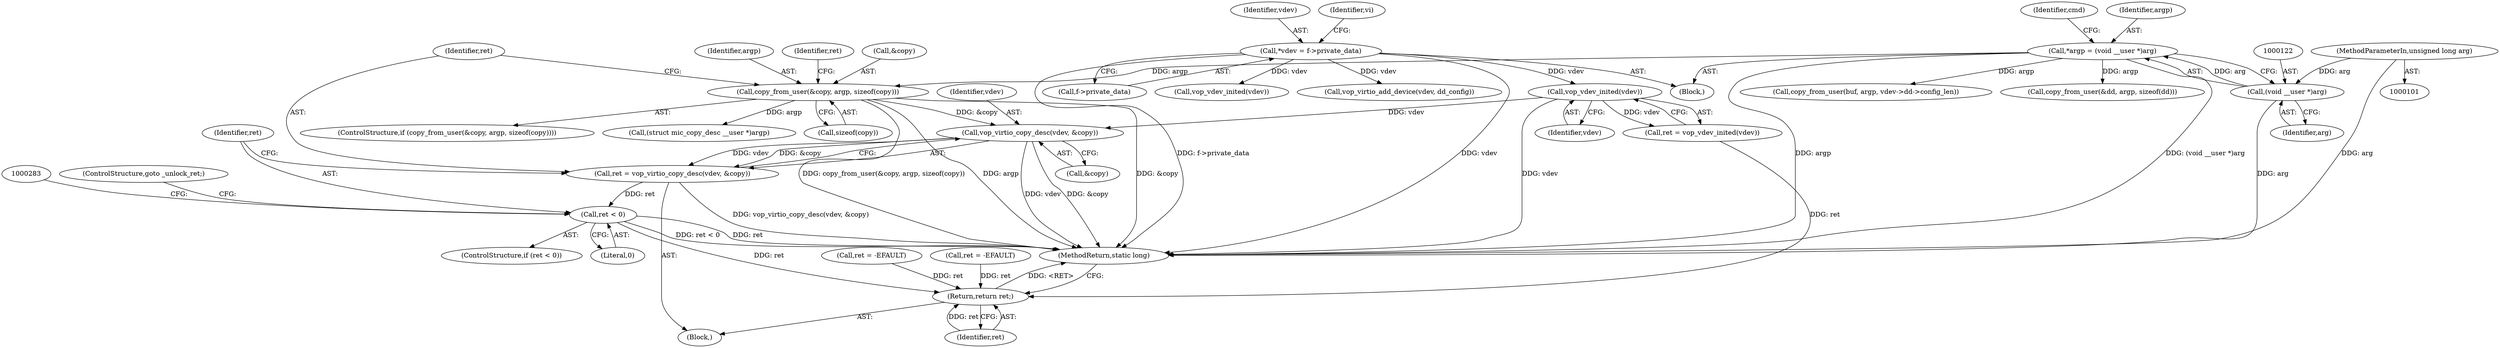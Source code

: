 digraph "0_linux_9bf292bfca94694a721449e3fd752493856710f6@API" {
"1000269" [label="(Call,vop_virtio_copy_desc(vdev, &copy))"];
"1000249" [label="(Call,vop_vdev_inited(vdev))"];
"1000107" [label="(Call,*vdev = f->private_data)"];
"1000255" [label="(Call,copy_from_user(&copy, argp, sizeof(copy)))"];
"1000119" [label="(Call,*argp = (void __user *)arg)"];
"1000121" [label="(Call,(void __user *)arg)"];
"1000104" [label="(MethodParameterIn,unsigned long arg)"];
"1000267" [label="(Call,ret = vop_virtio_copy_desc(vdev, &copy))"];
"1000274" [label="(Call,ret < 0)"];
"1000304" [label="(Return,return ret;)"];
"1000268" [label="(Identifier,ret)"];
"1000119" [label="(Call,*argp = (void __user *)arg)"];
"1000240" [label="(Block,)"];
"1000263" [label="(Identifier,ret)"];
"1000104" [label="(MethodParameterIn,unsigned long arg)"];
"1000340" [label="(Call,copy_from_user(buf, argp, vdev->dd->config_len))"];
"1000274" [label="(Call,ret < 0)"];
"1000269" [label="(Call,vop_virtio_copy_desc(vdev, &copy))"];
"1000273" [label="(ControlStructure,if (ret < 0))"];
"1000249" [label="(Call,vop_vdev_inited(vdev))"];
"1000250" [label="(Identifier,vdev)"];
"1000294" [label="(Call,ret = -EFAULT)"];
"1000376" [label="(MethodReturn,static long)"];
"1000271" [label="(Call,&copy)"];
"1000108" [label="(Identifier,vdev)"];
"1000277" [label="(ControlStructure,goto _unlock_ret;)"];
"1000247" [label="(Call,ret = vop_vdev_inited(vdev))"];
"1000109" [label="(Call,f->private_data)"];
"1000107" [label="(Call,*vdev = f->private_data)"];
"1000256" [label="(Call,&copy)"];
"1000275" [label="(Identifier,ret)"];
"1000254" [label="(ControlStructure,if (copy_from_user(&copy, argp, sizeof(copy))))"];
"1000304" [label="(Return,return ret;)"];
"1000262" [label="(Call,ret = -EFAULT)"];
"1000282" [label="(Call,(struct mic_copy_desc __user *)argp)"];
"1000258" [label="(Identifier,argp)"];
"1000121" [label="(Call,(void __user *)arg)"];
"1000133" [label="(Call,copy_from_user(&dd, argp, sizeof(dd)))"];
"1000270" [label="(Identifier,vdev)"];
"1000305" [label="(Identifier,ret)"];
"1000208" [label="(Call,vop_virtio_add_device(vdev, dd_config))"];
"1000114" [label="(Identifier,vi)"];
"1000126" [label="(Identifier,cmd)"];
"1000259" [label="(Call,sizeof(copy))"];
"1000105" [label="(Block,)"];
"1000316" [label="(Call,vop_vdev_inited(vdev))"];
"1000120" [label="(Identifier,argp)"];
"1000276" [label="(Literal,0)"];
"1000267" [label="(Call,ret = vop_virtio_copy_desc(vdev, &copy))"];
"1000123" [label="(Identifier,arg)"];
"1000255" [label="(Call,copy_from_user(&copy, argp, sizeof(copy)))"];
"1000269" -> "1000267"  [label="AST: "];
"1000269" -> "1000271"  [label="CFG: "];
"1000270" -> "1000269"  [label="AST: "];
"1000271" -> "1000269"  [label="AST: "];
"1000267" -> "1000269"  [label="CFG: "];
"1000269" -> "1000376"  [label="DDG: vdev"];
"1000269" -> "1000376"  [label="DDG: &copy"];
"1000269" -> "1000267"  [label="DDG: vdev"];
"1000269" -> "1000267"  [label="DDG: &copy"];
"1000249" -> "1000269"  [label="DDG: vdev"];
"1000255" -> "1000269"  [label="DDG: &copy"];
"1000249" -> "1000247"  [label="AST: "];
"1000249" -> "1000250"  [label="CFG: "];
"1000250" -> "1000249"  [label="AST: "];
"1000247" -> "1000249"  [label="CFG: "];
"1000249" -> "1000376"  [label="DDG: vdev"];
"1000249" -> "1000247"  [label="DDG: vdev"];
"1000107" -> "1000249"  [label="DDG: vdev"];
"1000107" -> "1000105"  [label="AST: "];
"1000107" -> "1000109"  [label="CFG: "];
"1000108" -> "1000107"  [label="AST: "];
"1000109" -> "1000107"  [label="AST: "];
"1000114" -> "1000107"  [label="CFG: "];
"1000107" -> "1000376"  [label="DDG: vdev"];
"1000107" -> "1000376"  [label="DDG: f->private_data"];
"1000107" -> "1000208"  [label="DDG: vdev"];
"1000107" -> "1000316"  [label="DDG: vdev"];
"1000255" -> "1000254"  [label="AST: "];
"1000255" -> "1000259"  [label="CFG: "];
"1000256" -> "1000255"  [label="AST: "];
"1000258" -> "1000255"  [label="AST: "];
"1000259" -> "1000255"  [label="AST: "];
"1000263" -> "1000255"  [label="CFG: "];
"1000268" -> "1000255"  [label="CFG: "];
"1000255" -> "1000376"  [label="DDG: copy_from_user(&copy, argp, sizeof(copy))"];
"1000255" -> "1000376"  [label="DDG: argp"];
"1000255" -> "1000376"  [label="DDG: &copy"];
"1000119" -> "1000255"  [label="DDG: argp"];
"1000255" -> "1000282"  [label="DDG: argp"];
"1000119" -> "1000105"  [label="AST: "];
"1000119" -> "1000121"  [label="CFG: "];
"1000120" -> "1000119"  [label="AST: "];
"1000121" -> "1000119"  [label="AST: "];
"1000126" -> "1000119"  [label="CFG: "];
"1000119" -> "1000376"  [label="DDG: (void __user *)arg"];
"1000119" -> "1000376"  [label="DDG: argp"];
"1000121" -> "1000119"  [label="DDG: arg"];
"1000119" -> "1000133"  [label="DDG: argp"];
"1000119" -> "1000340"  [label="DDG: argp"];
"1000121" -> "1000123"  [label="CFG: "];
"1000122" -> "1000121"  [label="AST: "];
"1000123" -> "1000121"  [label="AST: "];
"1000121" -> "1000376"  [label="DDG: arg"];
"1000104" -> "1000121"  [label="DDG: arg"];
"1000104" -> "1000101"  [label="AST: "];
"1000104" -> "1000376"  [label="DDG: arg"];
"1000267" -> "1000240"  [label="AST: "];
"1000268" -> "1000267"  [label="AST: "];
"1000275" -> "1000267"  [label="CFG: "];
"1000267" -> "1000376"  [label="DDG: vop_virtio_copy_desc(vdev, &copy)"];
"1000267" -> "1000274"  [label="DDG: ret"];
"1000274" -> "1000273"  [label="AST: "];
"1000274" -> "1000276"  [label="CFG: "];
"1000275" -> "1000274"  [label="AST: "];
"1000276" -> "1000274"  [label="AST: "];
"1000277" -> "1000274"  [label="CFG: "];
"1000283" -> "1000274"  [label="CFG: "];
"1000274" -> "1000376"  [label="DDG: ret"];
"1000274" -> "1000376"  [label="DDG: ret < 0"];
"1000274" -> "1000304"  [label="DDG: ret"];
"1000304" -> "1000240"  [label="AST: "];
"1000304" -> "1000305"  [label="CFG: "];
"1000305" -> "1000304"  [label="AST: "];
"1000376" -> "1000304"  [label="CFG: "];
"1000304" -> "1000376"  [label="DDG: <RET>"];
"1000305" -> "1000304"  [label="DDG: ret"];
"1000247" -> "1000304"  [label="DDG: ret"];
"1000262" -> "1000304"  [label="DDG: ret"];
"1000294" -> "1000304"  [label="DDG: ret"];
}
